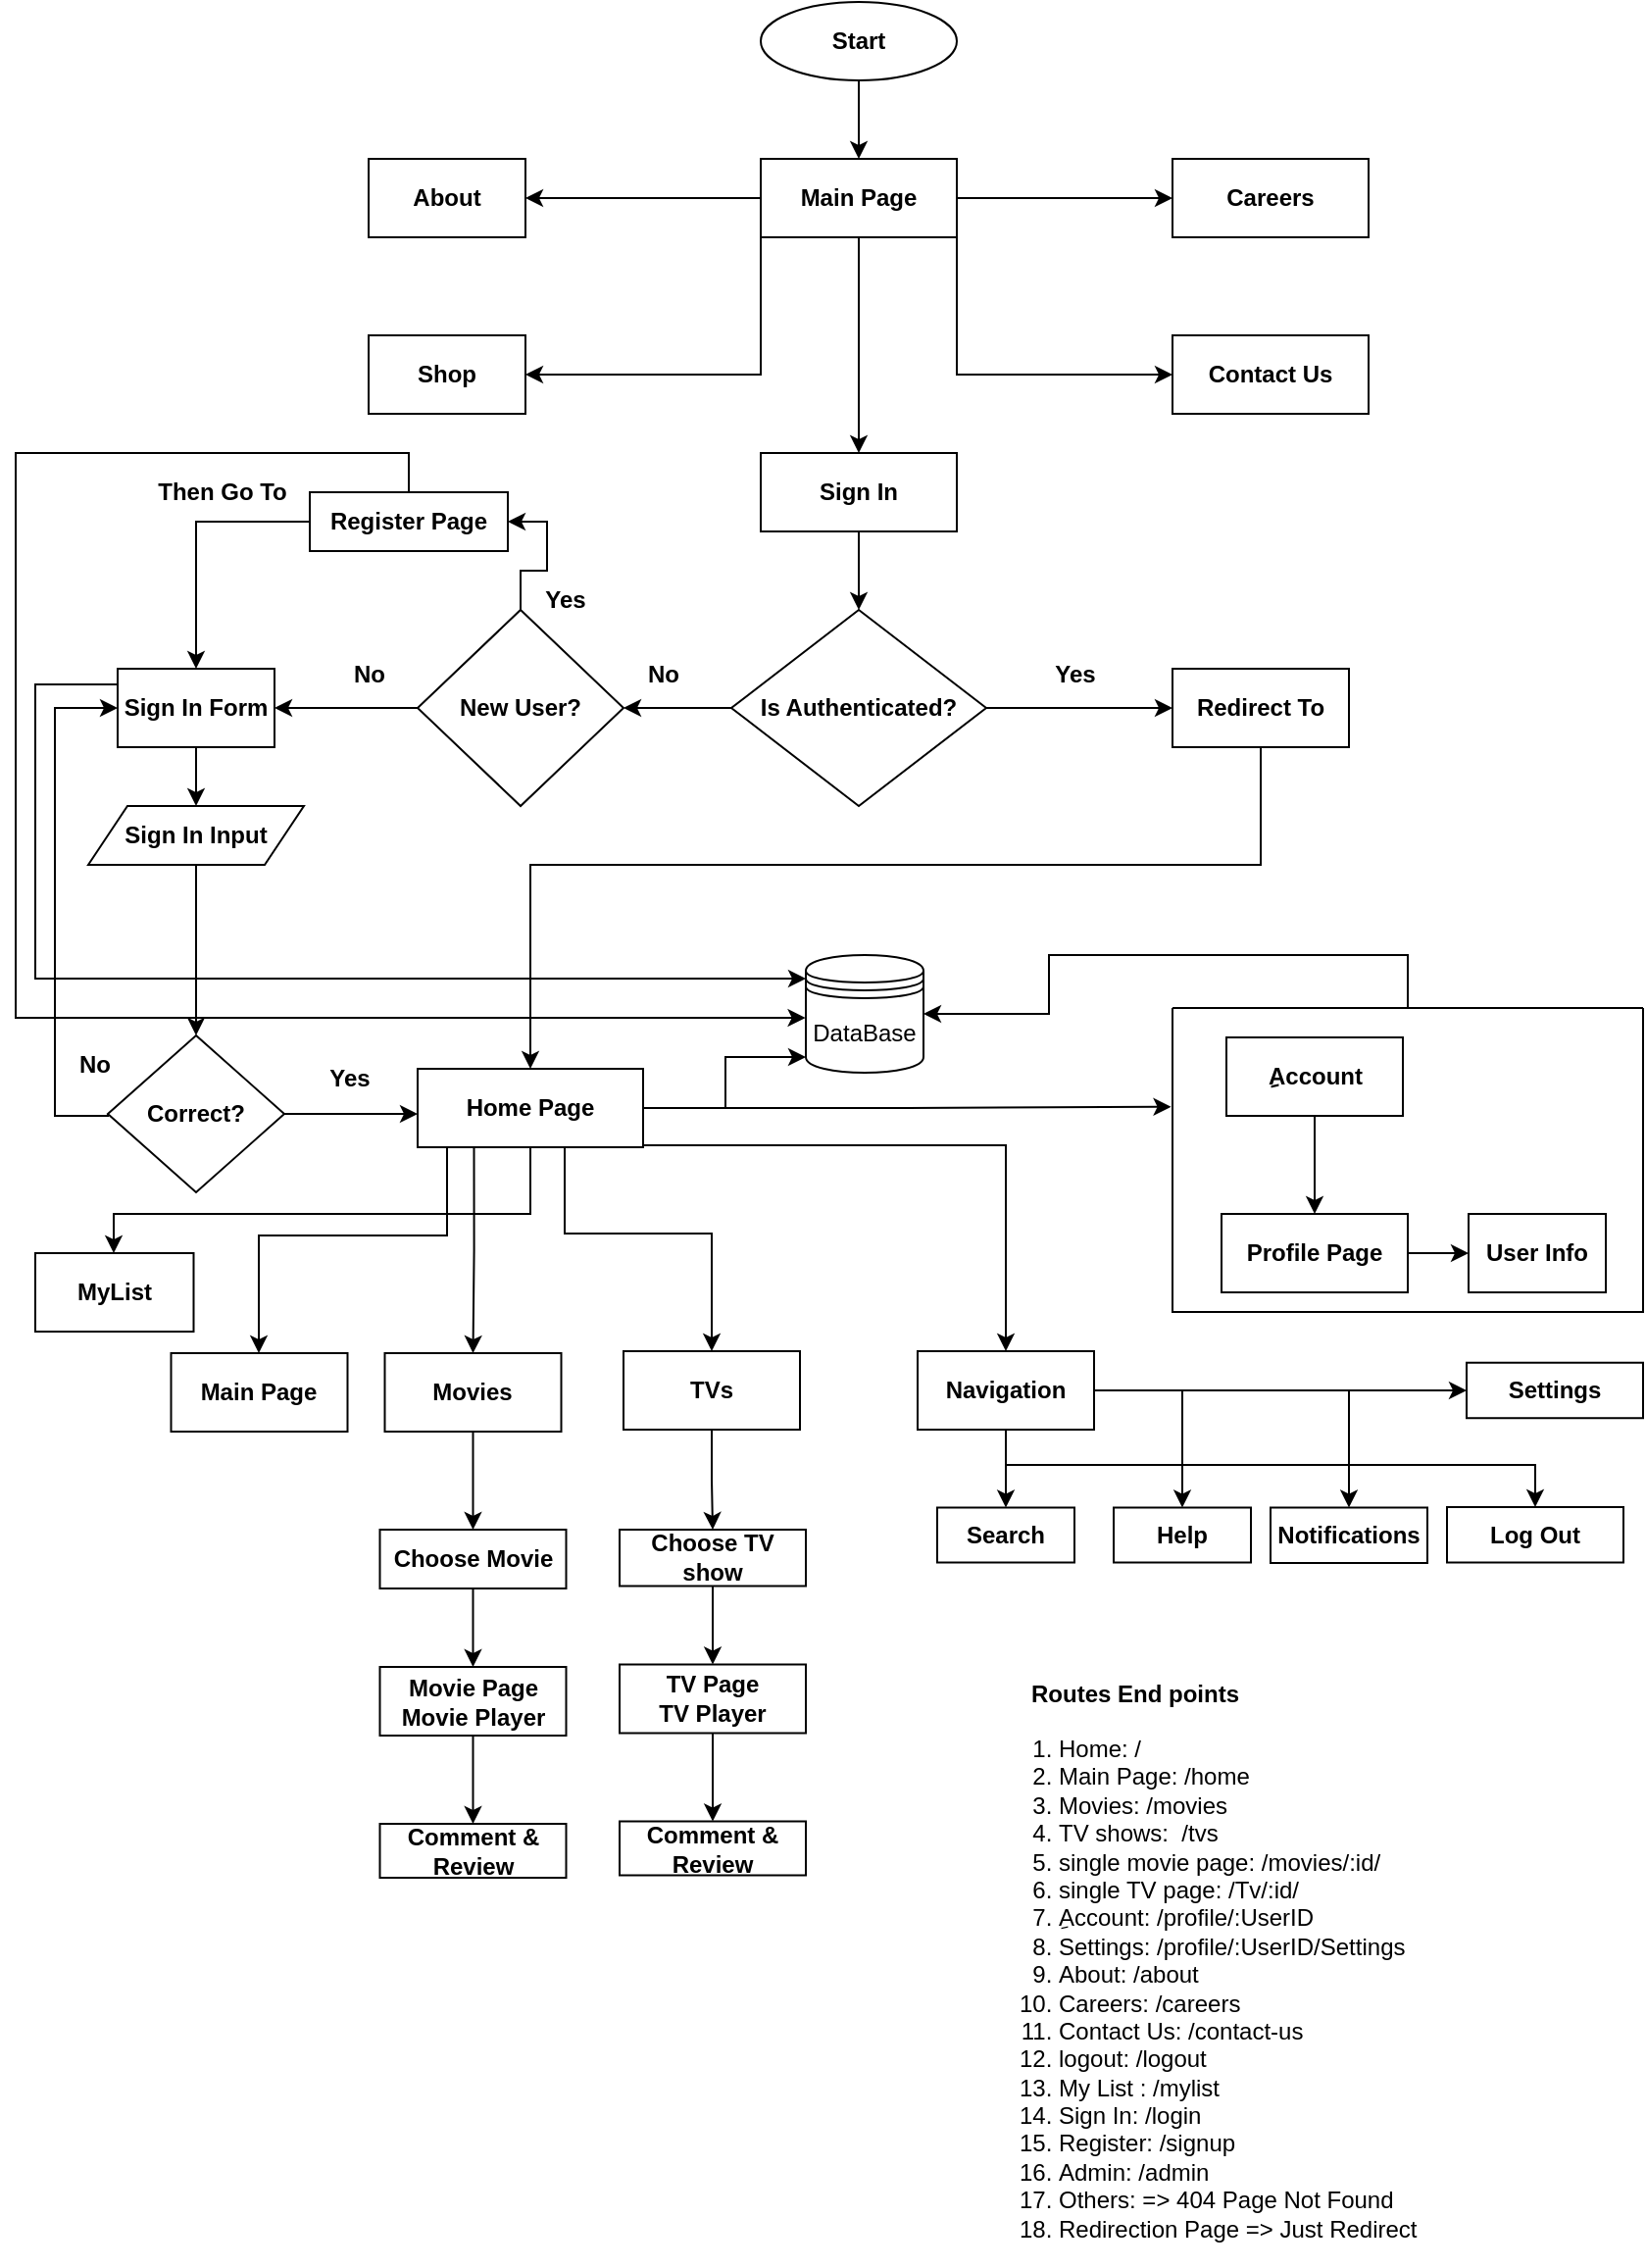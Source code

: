 <mxfile version="21.3.2" type="device">
  <diagram name="Page-1" id="TOrYHGLQ5CXV1Gk4iWPr">
    <mxGraphModel dx="1167" dy="646" grid="1" gridSize="10" guides="1" tooltips="1" connect="1" arrows="1" fold="1" page="1" pageScale="1" pageWidth="850" pageHeight="1100" math="0" shadow="0">
      <root>
        <mxCell id="0" />
        <mxCell id="1" parent="0" />
        <mxCell id="c9eRGcjYrysxxObOUBU8-6" style="edgeStyle=orthogonalEdgeStyle;rounded=0;orthogonalLoop=1;jettySize=auto;html=1;entryX=0.5;entryY=0;entryDx=0;entryDy=0;" edge="1" parent="1" source="c9eRGcjYrysxxObOUBU8-2" target="c9eRGcjYrysxxObOUBU8-4">
          <mxGeometry relative="1" as="geometry" />
        </mxCell>
        <mxCell id="c9eRGcjYrysxxObOUBU8-2" value="&lt;b&gt;Start&lt;/b&gt;" style="ellipse;whiteSpace=wrap;html=1;" vertex="1" parent="1">
          <mxGeometry x="390" y="42" width="100" height="40" as="geometry" />
        </mxCell>
        <mxCell id="c9eRGcjYrysxxObOUBU8-12" style="edgeStyle=orthogonalEdgeStyle;rounded=0;orthogonalLoop=1;jettySize=auto;html=1;entryX=1;entryY=0.5;entryDx=0;entryDy=0;" edge="1" parent="1" source="c9eRGcjYrysxxObOUBU8-4" target="c9eRGcjYrysxxObOUBU8-8">
          <mxGeometry relative="1" as="geometry" />
        </mxCell>
        <mxCell id="c9eRGcjYrysxxObOUBU8-13" style="edgeStyle=orthogonalEdgeStyle;rounded=0;orthogonalLoop=1;jettySize=auto;html=1;" edge="1" parent="1" source="c9eRGcjYrysxxObOUBU8-4" target="c9eRGcjYrysxxObOUBU8-9">
          <mxGeometry relative="1" as="geometry" />
        </mxCell>
        <mxCell id="c9eRGcjYrysxxObOUBU8-14" style="edgeStyle=orthogonalEdgeStyle;rounded=0;orthogonalLoop=1;jettySize=auto;html=1;exitX=0;exitY=1;exitDx=0;exitDy=0;entryX=1;entryY=0.5;entryDx=0;entryDy=0;" edge="1" parent="1" source="c9eRGcjYrysxxObOUBU8-4" target="c9eRGcjYrysxxObOUBU8-10">
          <mxGeometry relative="1" as="geometry" />
        </mxCell>
        <mxCell id="c9eRGcjYrysxxObOUBU8-15" style="edgeStyle=orthogonalEdgeStyle;rounded=0;orthogonalLoop=1;jettySize=auto;html=1;exitX=1;exitY=1;exitDx=0;exitDy=0;entryX=0;entryY=0.5;entryDx=0;entryDy=0;" edge="1" parent="1" source="c9eRGcjYrysxxObOUBU8-4" target="c9eRGcjYrysxxObOUBU8-11">
          <mxGeometry relative="1" as="geometry" />
        </mxCell>
        <mxCell id="c9eRGcjYrysxxObOUBU8-17" style="edgeStyle=orthogonalEdgeStyle;rounded=0;orthogonalLoop=1;jettySize=auto;html=1;entryX=0.5;entryY=0;entryDx=0;entryDy=0;" edge="1" parent="1" source="c9eRGcjYrysxxObOUBU8-4" target="c9eRGcjYrysxxObOUBU8-16">
          <mxGeometry relative="1" as="geometry" />
        </mxCell>
        <mxCell id="c9eRGcjYrysxxObOUBU8-4" value="&lt;b&gt;Main Page&lt;/b&gt;" style="rounded=0;whiteSpace=wrap;html=1;" vertex="1" parent="1">
          <mxGeometry x="390" y="122" width="100" height="40" as="geometry" />
        </mxCell>
        <mxCell id="c9eRGcjYrysxxObOUBU8-8" value="&lt;b&gt;About&lt;/b&gt;" style="rounded=0;whiteSpace=wrap;html=1;" vertex="1" parent="1">
          <mxGeometry x="190" y="122" width="80" height="40" as="geometry" />
        </mxCell>
        <mxCell id="c9eRGcjYrysxxObOUBU8-9" value="&lt;b&gt;Careers&lt;/b&gt;" style="rounded=0;whiteSpace=wrap;html=1;" vertex="1" parent="1">
          <mxGeometry x="600" y="122" width="100" height="40" as="geometry" />
        </mxCell>
        <mxCell id="c9eRGcjYrysxxObOUBU8-10" value="&lt;b&gt;Shop&lt;/b&gt;" style="rounded=0;whiteSpace=wrap;html=1;" vertex="1" parent="1">
          <mxGeometry x="190" y="212" width="80" height="40" as="geometry" />
        </mxCell>
        <mxCell id="c9eRGcjYrysxxObOUBU8-11" value="&lt;b&gt;Contact Us&lt;/b&gt;" style="rounded=0;whiteSpace=wrap;html=1;" vertex="1" parent="1">
          <mxGeometry x="600" y="212" width="100" height="40" as="geometry" />
        </mxCell>
        <mxCell id="c9eRGcjYrysxxObOUBU8-19" value="" style="edgeStyle=orthogonalEdgeStyle;rounded=0;orthogonalLoop=1;jettySize=auto;html=1;" edge="1" parent="1" source="c9eRGcjYrysxxObOUBU8-16" target="c9eRGcjYrysxxObOUBU8-18">
          <mxGeometry relative="1" as="geometry" />
        </mxCell>
        <mxCell id="c9eRGcjYrysxxObOUBU8-16" value="&lt;b&gt;Sign In&lt;/b&gt;" style="rounded=0;whiteSpace=wrap;html=1;" vertex="1" parent="1">
          <mxGeometry x="390" y="272" width="100" height="40" as="geometry" />
        </mxCell>
        <mxCell id="c9eRGcjYrysxxObOUBU8-21" style="edgeStyle=orthogonalEdgeStyle;rounded=0;orthogonalLoop=1;jettySize=auto;html=1;entryX=0;entryY=0.5;entryDx=0;entryDy=0;" edge="1" parent="1" source="c9eRGcjYrysxxObOUBU8-18" target="c9eRGcjYrysxxObOUBU8-20">
          <mxGeometry relative="1" as="geometry" />
        </mxCell>
        <mxCell id="c9eRGcjYrysxxObOUBU8-41" style="edgeStyle=orthogonalEdgeStyle;rounded=0;orthogonalLoop=1;jettySize=auto;html=1;entryX=1;entryY=0.5;entryDx=0;entryDy=0;" edge="1" parent="1" source="c9eRGcjYrysxxObOUBU8-18" target="c9eRGcjYrysxxObOUBU8-26">
          <mxGeometry relative="1" as="geometry" />
        </mxCell>
        <mxCell id="c9eRGcjYrysxxObOUBU8-18" value="&lt;b&gt;Is Authenticated?&lt;/b&gt;" style="rhombus;whiteSpace=wrap;html=1;" vertex="1" parent="1">
          <mxGeometry x="375" y="352" width="130" height="100" as="geometry" />
        </mxCell>
        <mxCell id="c9eRGcjYrysxxObOUBU8-24" style="edgeStyle=orthogonalEdgeStyle;rounded=0;orthogonalLoop=1;jettySize=auto;html=1;entryX=0.5;entryY=0;entryDx=0;entryDy=0;" edge="1" parent="1" source="c9eRGcjYrysxxObOUBU8-20" target="c9eRGcjYrysxxObOUBU8-44">
          <mxGeometry relative="1" as="geometry">
            <mxPoint x="645.0" y="472" as="targetPoint" />
            <Array as="points">
              <mxPoint x="645" y="482" />
              <mxPoint x="272" y="482" />
            </Array>
          </mxGeometry>
        </mxCell>
        <mxCell id="c9eRGcjYrysxxObOUBU8-20" value="&lt;b&gt;Redirect To&lt;/b&gt;" style="rounded=0;whiteSpace=wrap;html=1;" vertex="1" parent="1">
          <mxGeometry x="600" y="382" width="90" height="40" as="geometry" />
        </mxCell>
        <mxCell id="c9eRGcjYrysxxObOUBU8-22" value="&lt;b&gt;Yes&lt;/b&gt;" style="text;html=1;align=center;verticalAlign=middle;resizable=0;points=[];autosize=1;strokeColor=none;fillColor=none;" vertex="1" parent="1">
          <mxGeometry x="530" y="370" width="40" height="30" as="geometry" />
        </mxCell>
        <mxCell id="c9eRGcjYrysxxObOUBU8-30" value="" style="edgeStyle=orthogonalEdgeStyle;rounded=0;orthogonalLoop=1;jettySize=auto;html=1;" edge="1" parent="1" source="c9eRGcjYrysxxObOUBU8-26" target="c9eRGcjYrysxxObOUBU8-29">
          <mxGeometry relative="1" as="geometry" />
        </mxCell>
        <mxCell id="c9eRGcjYrysxxObOUBU8-49" style="edgeStyle=orthogonalEdgeStyle;rounded=0;orthogonalLoop=1;jettySize=auto;html=1;entryX=1;entryY=0.5;entryDx=0;entryDy=0;" edge="1" parent="1" source="c9eRGcjYrysxxObOUBU8-26" target="c9eRGcjYrysxxObOUBU8-48">
          <mxGeometry relative="1" as="geometry" />
        </mxCell>
        <mxCell id="c9eRGcjYrysxxObOUBU8-26" value="&lt;b&gt;New User?&lt;/b&gt;" style="rhombus;whiteSpace=wrap;html=1;" vertex="1" parent="1">
          <mxGeometry x="215" y="352" width="105" height="100" as="geometry" />
        </mxCell>
        <mxCell id="c9eRGcjYrysxxObOUBU8-28" value="&lt;b&gt;No&lt;/b&gt;" style="text;html=1;align=center;verticalAlign=middle;resizable=0;points=[];autosize=1;strokeColor=none;fillColor=none;" vertex="1" parent="1">
          <mxGeometry x="320" y="370" width="40" height="30" as="geometry" />
        </mxCell>
        <mxCell id="c9eRGcjYrysxxObOUBU8-35" style="edgeStyle=orthogonalEdgeStyle;rounded=0;orthogonalLoop=1;jettySize=auto;html=1;entryX=0.5;entryY=0;entryDx=0;entryDy=0;" edge="1" parent="1" source="c9eRGcjYrysxxObOUBU8-29" target="c9eRGcjYrysxxObOUBU8-32">
          <mxGeometry relative="1" as="geometry" />
        </mxCell>
        <mxCell id="c9eRGcjYrysxxObOUBU8-105" style="edgeStyle=orthogonalEdgeStyle;rounded=0;orthogonalLoop=1;jettySize=auto;html=1;exitX=0;exitY=0;exitDx=0;exitDy=0;" edge="1" parent="1" source="c9eRGcjYrysxxObOUBU8-29" target="c9eRGcjYrysxxObOUBU8-97">
          <mxGeometry relative="1" as="geometry">
            <Array as="points">
              <mxPoint x="62" y="390" />
              <mxPoint x="20" y="390" />
              <mxPoint x="20" y="540" />
            </Array>
          </mxGeometry>
        </mxCell>
        <mxCell id="c9eRGcjYrysxxObOUBU8-29" value="&lt;b&gt;Sign In Form&lt;/b&gt;" style="whiteSpace=wrap;html=1;" vertex="1" parent="1">
          <mxGeometry x="62" y="382" width="80" height="40" as="geometry" />
        </mxCell>
        <mxCell id="c9eRGcjYrysxxObOUBU8-31" value="&lt;b&gt;No&lt;/b&gt;" style="text;html=1;align=center;verticalAlign=middle;resizable=0;points=[];autosize=1;strokeColor=none;fillColor=none;" vertex="1" parent="1">
          <mxGeometry x="170" y="370" width="40" height="30" as="geometry" />
        </mxCell>
        <mxCell id="c9eRGcjYrysxxObOUBU8-39" value="" style="edgeStyle=orthogonalEdgeStyle;rounded=0;orthogonalLoop=1;jettySize=auto;html=1;exitX=0.5;exitY=1;exitDx=0;exitDy=0;" edge="1" parent="1" source="c9eRGcjYrysxxObOUBU8-32" target="c9eRGcjYrysxxObOUBU8-38">
          <mxGeometry relative="1" as="geometry">
            <mxPoint x="102" y="510" as="sourcePoint" />
          </mxGeometry>
        </mxCell>
        <mxCell id="c9eRGcjYrysxxObOUBU8-32" value="&lt;b&gt;Sign In Input&lt;/b&gt;" style="shape=parallelogram;perimeter=parallelogramPerimeter;whiteSpace=wrap;html=1;fixedSize=1;" vertex="1" parent="1">
          <mxGeometry x="47" y="452" width="110" height="30" as="geometry" />
        </mxCell>
        <mxCell id="c9eRGcjYrysxxObOUBU8-42" style="edgeStyle=orthogonalEdgeStyle;rounded=0;orthogonalLoop=1;jettySize=auto;html=1;entryX=0;entryY=0.5;entryDx=0;entryDy=0;exitX=0;exitY=0.5;exitDx=0;exitDy=0;" edge="1" parent="1" source="c9eRGcjYrysxxObOUBU8-38" target="c9eRGcjYrysxxObOUBU8-29">
          <mxGeometry relative="1" as="geometry">
            <Array as="points">
              <mxPoint x="30" y="610" />
              <mxPoint x="30" y="402" />
            </Array>
          </mxGeometry>
        </mxCell>
        <mxCell id="c9eRGcjYrysxxObOUBU8-45" value="" style="edgeStyle=orthogonalEdgeStyle;rounded=0;orthogonalLoop=1;jettySize=auto;html=1;" edge="1" parent="1">
          <mxGeometry relative="1" as="geometry">
            <mxPoint x="147" y="609" as="sourcePoint" />
            <mxPoint x="215" y="609.0" as="targetPoint" />
          </mxGeometry>
        </mxCell>
        <mxCell id="c9eRGcjYrysxxObOUBU8-38" value="&lt;b&gt;Correct?&lt;/b&gt;" style="rhombus;whiteSpace=wrap;html=1;" vertex="1" parent="1">
          <mxGeometry x="57" y="569" width="90" height="80" as="geometry" />
        </mxCell>
        <mxCell id="c9eRGcjYrysxxObOUBU8-43" value="&lt;b&gt;No&lt;/b&gt;" style="text;html=1;align=center;verticalAlign=middle;resizable=0;points=[];autosize=1;strokeColor=none;fillColor=none;" vertex="1" parent="1">
          <mxGeometry x="30" y="569" width="40" height="30" as="geometry" />
        </mxCell>
        <mxCell id="c9eRGcjYrysxxObOUBU8-54" value="" style="edgeStyle=orthogonalEdgeStyle;rounded=0;orthogonalLoop=1;jettySize=auto;html=1;" edge="1" parent="1" source="c9eRGcjYrysxxObOUBU8-44" target="c9eRGcjYrysxxObOUBU8-53">
          <mxGeometry relative="1" as="geometry">
            <Array as="points">
              <mxPoint x="230" y="671" />
              <mxPoint x="134" y="671" />
            </Array>
          </mxGeometry>
        </mxCell>
        <mxCell id="c9eRGcjYrysxxObOUBU8-56" style="edgeStyle=orthogonalEdgeStyle;rounded=0;orthogonalLoop=1;jettySize=auto;html=1;entryX=0.5;entryY=0;entryDx=0;entryDy=0;exitX=0.25;exitY=1;exitDx=0;exitDy=0;" edge="1" parent="1" source="c9eRGcjYrysxxObOUBU8-44" target="c9eRGcjYrysxxObOUBU8-55">
          <mxGeometry relative="1" as="geometry">
            <mxPoint x="243" y="631" as="sourcePoint" />
          </mxGeometry>
        </mxCell>
        <mxCell id="c9eRGcjYrysxxObOUBU8-58" style="edgeStyle=orthogonalEdgeStyle;rounded=0;orthogonalLoop=1;jettySize=auto;html=1;entryX=0.5;entryY=0;entryDx=0;entryDy=0;exitX=0.667;exitY=1;exitDx=0;exitDy=0;exitPerimeter=0;" edge="1" parent="1" source="c9eRGcjYrysxxObOUBU8-44" target="c9eRGcjYrysxxObOUBU8-57">
          <mxGeometry relative="1" as="geometry">
            <Array as="points">
              <mxPoint x="290" y="625" />
              <mxPoint x="290" y="670" />
              <mxPoint x="365" y="670" />
            </Array>
          </mxGeometry>
        </mxCell>
        <mxCell id="c9eRGcjYrysxxObOUBU8-73" style="edgeStyle=orthogonalEdgeStyle;rounded=0;orthogonalLoop=1;jettySize=auto;html=1;entryX=-0.003;entryY=0.325;entryDx=0;entryDy=0;entryPerimeter=0;" edge="1" parent="1" source="c9eRGcjYrysxxObOUBU8-44" target="c9eRGcjYrysxxObOUBU8-84">
          <mxGeometry relative="1" as="geometry">
            <mxPoint x="590" y="605" as="targetPoint" />
          </mxGeometry>
        </mxCell>
        <mxCell id="c9eRGcjYrysxxObOUBU8-88" style="edgeStyle=orthogonalEdgeStyle;rounded=0;orthogonalLoop=1;jettySize=auto;html=1;exitX=1;exitY=1;exitDx=0;exitDy=0;entryX=0.5;entryY=0;entryDx=0;entryDy=0;" edge="1" parent="1" source="c9eRGcjYrysxxObOUBU8-44" target="c9eRGcjYrysxxObOUBU8-81">
          <mxGeometry relative="1" as="geometry">
            <Array as="points">
              <mxPoint x="515" y="625" />
            </Array>
          </mxGeometry>
        </mxCell>
        <mxCell id="c9eRGcjYrysxxObOUBU8-99" style="edgeStyle=orthogonalEdgeStyle;rounded=0;orthogonalLoop=1;jettySize=auto;html=1;" edge="1" parent="1" source="c9eRGcjYrysxxObOUBU8-44" target="c9eRGcjYrysxxObOUBU8-97">
          <mxGeometry relative="1" as="geometry">
            <Array as="points">
              <mxPoint x="372" y="606" />
              <mxPoint x="372" y="580" />
            </Array>
          </mxGeometry>
        </mxCell>
        <mxCell id="c9eRGcjYrysxxObOUBU8-111" style="edgeStyle=orthogonalEdgeStyle;rounded=0;orthogonalLoop=1;jettySize=auto;html=1;" edge="1" parent="1" source="c9eRGcjYrysxxObOUBU8-44" target="c9eRGcjYrysxxObOUBU8-110">
          <mxGeometry relative="1" as="geometry">
            <Array as="points">
              <mxPoint x="273" y="660" />
              <mxPoint x="60" y="660" />
            </Array>
          </mxGeometry>
        </mxCell>
        <mxCell id="c9eRGcjYrysxxObOUBU8-44" value="&lt;b&gt;Home Page&lt;/b&gt;" style="whiteSpace=wrap;html=1;" vertex="1" parent="1">
          <mxGeometry x="215" y="586" width="115" height="40" as="geometry" />
        </mxCell>
        <mxCell id="c9eRGcjYrysxxObOUBU8-46" value="&lt;b&gt;Yes&lt;/b&gt;" style="text;html=1;align=center;verticalAlign=middle;resizable=0;points=[];autosize=1;strokeColor=none;fillColor=none;" vertex="1" parent="1">
          <mxGeometry x="160" y="576" width="40" height="30" as="geometry" />
        </mxCell>
        <mxCell id="c9eRGcjYrysxxObOUBU8-51" style="edgeStyle=orthogonalEdgeStyle;rounded=0;orthogonalLoop=1;jettySize=auto;html=1;entryX=0.5;entryY=0;entryDx=0;entryDy=0;" edge="1" parent="1" source="c9eRGcjYrysxxObOUBU8-48" target="c9eRGcjYrysxxObOUBU8-29">
          <mxGeometry relative="1" as="geometry" />
        </mxCell>
        <mxCell id="c9eRGcjYrysxxObOUBU8-104" style="edgeStyle=orthogonalEdgeStyle;rounded=0;orthogonalLoop=1;jettySize=auto;html=1;exitX=0.5;exitY=0;exitDx=0;exitDy=0;entryX=-0.003;entryY=0.545;entryDx=0;entryDy=0;entryPerimeter=0;" edge="1" parent="1" source="c9eRGcjYrysxxObOUBU8-48" target="c9eRGcjYrysxxObOUBU8-97">
          <mxGeometry relative="1" as="geometry">
            <Array as="points">
              <mxPoint x="210" y="272" />
              <mxPoint x="10" y="272" />
              <mxPoint x="10" y="560" />
              <mxPoint x="413" y="560" />
            </Array>
          </mxGeometry>
        </mxCell>
        <mxCell id="c9eRGcjYrysxxObOUBU8-48" value="&lt;b&gt;Register Page&lt;/b&gt;" style="rounded=0;whiteSpace=wrap;html=1;" vertex="1" parent="1">
          <mxGeometry x="160" y="292" width="101" height="30" as="geometry" />
        </mxCell>
        <mxCell id="c9eRGcjYrysxxObOUBU8-50" value="&lt;b&gt;Yes&lt;/b&gt;" style="text;html=1;align=center;verticalAlign=middle;resizable=0;points=[];autosize=1;strokeColor=none;fillColor=none;" vertex="1" parent="1">
          <mxGeometry x="270" y="332" width="40" height="30" as="geometry" />
        </mxCell>
        <mxCell id="c9eRGcjYrysxxObOUBU8-52" value="&lt;b&gt;Then Go To&lt;/b&gt;" style="text;html=1;align=center;verticalAlign=middle;resizable=0;points=[];autosize=1;strokeColor=none;fillColor=none;" vertex="1" parent="1">
          <mxGeometry x="70" y="277" width="90" height="30" as="geometry" />
        </mxCell>
        <mxCell id="c9eRGcjYrysxxObOUBU8-53" value="&lt;b&gt;Main Page&lt;/b&gt;" style="whiteSpace=wrap;html=1;" vertex="1" parent="1">
          <mxGeometry x="89.25" y="731" width="90" height="40" as="geometry" />
        </mxCell>
        <mxCell id="c9eRGcjYrysxxObOUBU8-60" value="" style="edgeStyle=orthogonalEdgeStyle;rounded=0;orthogonalLoop=1;jettySize=auto;html=1;" edge="1" parent="1" source="c9eRGcjYrysxxObOUBU8-55" target="c9eRGcjYrysxxObOUBU8-59">
          <mxGeometry relative="1" as="geometry" />
        </mxCell>
        <mxCell id="c9eRGcjYrysxxObOUBU8-55" value="&lt;b&gt;Movies&lt;/b&gt;" style="whiteSpace=wrap;html=1;" vertex="1" parent="1">
          <mxGeometry x="198.25" y="731" width="90" height="40" as="geometry" />
        </mxCell>
        <mxCell id="c9eRGcjYrysxxObOUBU8-71" style="edgeStyle=orthogonalEdgeStyle;rounded=0;orthogonalLoop=1;jettySize=auto;html=1;entryX=0.5;entryY=0;entryDx=0;entryDy=0;" edge="1" parent="1" source="c9eRGcjYrysxxObOUBU8-57" target="c9eRGcjYrysxxObOUBU8-67">
          <mxGeometry relative="1" as="geometry" />
        </mxCell>
        <mxCell id="c9eRGcjYrysxxObOUBU8-57" value="&lt;b&gt;TVs&lt;/b&gt;" style="whiteSpace=wrap;html=1;" vertex="1" parent="1">
          <mxGeometry x="320" y="730" width="90" height="40" as="geometry" />
        </mxCell>
        <mxCell id="c9eRGcjYrysxxObOUBU8-62" value="" style="edgeStyle=orthogonalEdgeStyle;rounded=0;orthogonalLoop=1;jettySize=auto;html=1;" edge="1" parent="1" source="c9eRGcjYrysxxObOUBU8-59" target="c9eRGcjYrysxxObOUBU8-61">
          <mxGeometry relative="1" as="geometry" />
        </mxCell>
        <mxCell id="c9eRGcjYrysxxObOUBU8-59" value="&lt;b&gt;Choose Movie&lt;/b&gt;" style="whiteSpace=wrap;html=1;" vertex="1" parent="1">
          <mxGeometry x="195.75" y="821" width="95" height="30" as="geometry" />
        </mxCell>
        <mxCell id="c9eRGcjYrysxxObOUBU8-64" value="" style="edgeStyle=orthogonalEdgeStyle;rounded=0;orthogonalLoop=1;jettySize=auto;html=1;" edge="1" parent="1" source="c9eRGcjYrysxxObOUBU8-61" target="c9eRGcjYrysxxObOUBU8-63">
          <mxGeometry relative="1" as="geometry" />
        </mxCell>
        <mxCell id="c9eRGcjYrysxxObOUBU8-61" value="&lt;b&gt;Movie Page&lt;br&gt;Movie Player&lt;/b&gt;" style="whiteSpace=wrap;html=1;" vertex="1" parent="1">
          <mxGeometry x="195.75" y="891" width="95" height="35" as="geometry" />
        </mxCell>
        <mxCell id="c9eRGcjYrysxxObOUBU8-63" value="&lt;b&gt;Comment &amp;amp; Review&lt;/b&gt;" style="whiteSpace=wrap;html=1;" vertex="1" parent="1">
          <mxGeometry x="195.75" y="971" width="95" height="27.5" as="geometry" />
        </mxCell>
        <mxCell id="c9eRGcjYrysxxObOUBU8-66" value="" style="edgeStyle=orthogonalEdgeStyle;rounded=0;orthogonalLoop=1;jettySize=auto;html=1;" edge="1" parent="1" source="c9eRGcjYrysxxObOUBU8-67" target="c9eRGcjYrysxxObOUBU8-69">
          <mxGeometry relative="1" as="geometry" />
        </mxCell>
        <mxCell id="c9eRGcjYrysxxObOUBU8-67" value="&lt;b&gt;Choose TV show&lt;/b&gt;" style="whiteSpace=wrap;html=1;" vertex="1" parent="1">
          <mxGeometry x="318" y="821" width="95" height="28.75" as="geometry" />
        </mxCell>
        <mxCell id="c9eRGcjYrysxxObOUBU8-68" value="" style="edgeStyle=orthogonalEdgeStyle;rounded=0;orthogonalLoop=1;jettySize=auto;html=1;" edge="1" parent="1" source="c9eRGcjYrysxxObOUBU8-69" target="c9eRGcjYrysxxObOUBU8-70">
          <mxGeometry relative="1" as="geometry" />
        </mxCell>
        <mxCell id="c9eRGcjYrysxxObOUBU8-69" value="&lt;b&gt;TV Page&lt;br&gt;TV Player&lt;/b&gt;" style="whiteSpace=wrap;html=1;" vertex="1" parent="1">
          <mxGeometry x="318" y="889.75" width="95" height="35" as="geometry" />
        </mxCell>
        <mxCell id="c9eRGcjYrysxxObOUBU8-70" value="&lt;b&gt;Comment &amp;amp; Review&lt;/b&gt;" style="whiteSpace=wrap;html=1;" vertex="1" parent="1">
          <mxGeometry x="318" y="969.75" width="95" height="27.5" as="geometry" />
        </mxCell>
        <mxCell id="c9eRGcjYrysxxObOUBU8-86" style="edgeStyle=orthogonalEdgeStyle;rounded=0;orthogonalLoop=1;jettySize=auto;html=1;" edge="1" parent="1" source="c9eRGcjYrysxxObOUBU8-81" target="c9eRGcjYrysxxObOUBU8-83">
          <mxGeometry relative="1" as="geometry" />
        </mxCell>
        <mxCell id="c9eRGcjYrysxxObOUBU8-90" style="edgeStyle=orthogonalEdgeStyle;rounded=0;orthogonalLoop=1;jettySize=auto;html=1;entryX=0.5;entryY=0;entryDx=0;entryDy=0;" edge="1" parent="1" source="c9eRGcjYrysxxObOUBU8-81" target="c9eRGcjYrysxxObOUBU8-87">
          <mxGeometry relative="1" as="geometry" />
        </mxCell>
        <mxCell id="c9eRGcjYrysxxObOUBU8-92" style="edgeStyle=orthogonalEdgeStyle;rounded=0;orthogonalLoop=1;jettySize=auto;html=1;entryX=0.5;entryY=0;entryDx=0;entryDy=0;" edge="1" parent="1" source="c9eRGcjYrysxxObOUBU8-81" target="c9eRGcjYrysxxObOUBU8-91">
          <mxGeometry relative="1" as="geometry" />
        </mxCell>
        <mxCell id="c9eRGcjYrysxxObOUBU8-95" style="edgeStyle=orthogonalEdgeStyle;rounded=0;orthogonalLoop=1;jettySize=auto;html=1;entryX=0;entryY=0.5;entryDx=0;entryDy=0;" edge="1" parent="1" source="c9eRGcjYrysxxObOUBU8-81" target="c9eRGcjYrysxxObOUBU8-94">
          <mxGeometry relative="1" as="geometry" />
        </mxCell>
        <mxCell id="c9eRGcjYrysxxObOUBU8-96" style="edgeStyle=orthogonalEdgeStyle;rounded=0;orthogonalLoop=1;jettySize=auto;html=1;entryX=0.5;entryY=0;entryDx=0;entryDy=0;" edge="1" parent="1" source="c9eRGcjYrysxxObOUBU8-81" target="c9eRGcjYrysxxObOUBU8-93">
          <mxGeometry relative="1" as="geometry">
            <Array as="points">
              <mxPoint x="515" y="788" />
              <mxPoint x="785" y="788" />
            </Array>
          </mxGeometry>
        </mxCell>
        <mxCell id="c9eRGcjYrysxxObOUBU8-81" value="&lt;b&gt;Navigation&lt;/b&gt;" style="whiteSpace=wrap;html=1;" vertex="1" parent="1">
          <mxGeometry x="470" y="730" width="90" height="40" as="geometry" />
        </mxCell>
        <mxCell id="c9eRGcjYrysxxObOUBU8-83" value="&lt;b&gt;Search&lt;/b&gt;" style="whiteSpace=wrap;html=1;" vertex="1" parent="1">
          <mxGeometry x="480" y="809.75" width="70" height="28" as="geometry" />
        </mxCell>
        <mxCell id="c9eRGcjYrysxxObOUBU8-98" style="edgeStyle=orthogonalEdgeStyle;rounded=0;orthogonalLoop=1;jettySize=auto;html=1;" edge="1" parent="1" source="c9eRGcjYrysxxObOUBU8-84" target="c9eRGcjYrysxxObOUBU8-97">
          <mxGeometry relative="1" as="geometry">
            <Array as="points">
              <mxPoint x="720" y="528" />
              <mxPoint x="537" y="528" />
              <mxPoint x="537" y="558" />
            </Array>
          </mxGeometry>
        </mxCell>
        <mxCell id="c9eRGcjYrysxxObOUBU8-84" value="" style="swimlane;startSize=0;" vertex="1" parent="1">
          <mxGeometry x="600" y="555" width="240" height="155" as="geometry">
            <mxRectangle x="600" y="605" width="50" height="40" as="alternateBounds" />
          </mxGeometry>
        </mxCell>
        <mxCell id="c9eRGcjYrysxxObOUBU8-72" value="&lt;b&gt;ِAccount&lt;/b&gt;" style="whiteSpace=wrap;html=1;" vertex="1" parent="c9eRGcjYrysxxObOUBU8-84">
          <mxGeometry x="27.5" y="15" width="90" height="40" as="geometry" />
        </mxCell>
        <mxCell id="c9eRGcjYrysxxObOUBU8-74" value="&lt;b&gt;Profile Page&lt;/b&gt;" style="whiteSpace=wrap;html=1;" vertex="1" parent="c9eRGcjYrysxxObOUBU8-84">
          <mxGeometry x="25" y="105" width="95" height="40" as="geometry" />
        </mxCell>
        <mxCell id="c9eRGcjYrysxxObOUBU8-75" value="" style="edgeStyle=orthogonalEdgeStyle;rounded=0;orthogonalLoop=1;jettySize=auto;html=1;" edge="1" parent="c9eRGcjYrysxxObOUBU8-84" source="c9eRGcjYrysxxObOUBU8-72" target="c9eRGcjYrysxxObOUBU8-74">
          <mxGeometry relative="1" as="geometry" />
        </mxCell>
        <mxCell id="c9eRGcjYrysxxObOUBU8-76" value="&lt;b&gt;User Info&lt;/b&gt;" style="whiteSpace=wrap;html=1;" vertex="1" parent="c9eRGcjYrysxxObOUBU8-84">
          <mxGeometry x="151" y="105" width="70" height="40" as="geometry" />
        </mxCell>
        <mxCell id="c9eRGcjYrysxxObOUBU8-77" value="" style="edgeStyle=orthogonalEdgeStyle;rounded=0;orthogonalLoop=1;jettySize=auto;html=1;" edge="1" parent="c9eRGcjYrysxxObOUBU8-84" source="c9eRGcjYrysxxObOUBU8-74" target="c9eRGcjYrysxxObOUBU8-76">
          <mxGeometry relative="1" as="geometry" />
        </mxCell>
        <mxCell id="c9eRGcjYrysxxObOUBU8-87" value="&lt;b&gt;Help&lt;/b&gt;" style="whiteSpace=wrap;html=1;" vertex="1" parent="1">
          <mxGeometry x="570" y="809.75" width="70" height="28" as="geometry" />
        </mxCell>
        <mxCell id="c9eRGcjYrysxxObOUBU8-91" value="&lt;b&gt;Notifications&lt;/b&gt;" style="whiteSpace=wrap;html=1;" vertex="1" parent="1">
          <mxGeometry x="650" y="809.75" width="80" height="28.25" as="geometry" />
        </mxCell>
        <mxCell id="c9eRGcjYrysxxObOUBU8-93" value="&lt;b&gt;Log Out&lt;/b&gt;" style="whiteSpace=wrap;html=1;" vertex="1" parent="1">
          <mxGeometry x="740" y="809.5" width="90" height="28.25" as="geometry" />
        </mxCell>
        <mxCell id="c9eRGcjYrysxxObOUBU8-94" value="&lt;b&gt;Settings&lt;/b&gt;" style="whiteSpace=wrap;html=1;" vertex="1" parent="1">
          <mxGeometry x="750" y="735.87" width="90" height="28.25" as="geometry" />
        </mxCell>
        <mxCell id="c9eRGcjYrysxxObOUBU8-97" value="DataBase" style="shape=datastore;whiteSpace=wrap;html=1;" vertex="1" parent="1">
          <mxGeometry x="413" y="528" width="60" height="60" as="geometry" />
        </mxCell>
        <mxCell id="c9eRGcjYrysxxObOUBU8-106" value="&lt;b&gt;Routes End points&lt;/b&gt;" style="text;html=1;strokeColor=none;fillColor=none;align=left;verticalAlign=middle;whiteSpace=wrap;rounded=0;" vertex="1" parent="1">
          <mxGeometry x="526" y="889.75" width="130" height="30" as="geometry" />
        </mxCell>
        <mxCell id="c9eRGcjYrysxxObOUBU8-109" value="&lt;ol&gt;&lt;li&gt;&lt;span style=&quot;border-color: var(--border-color);&quot;&gt;Home: /&lt;/span&gt;&lt;/li&gt;&lt;li&gt;Main Page: /home&lt;/li&gt;&lt;li&gt;Movies: /movies&lt;/li&gt;&lt;li&gt;TV shows:&amp;nbsp; /tvs&lt;/li&gt;&lt;li&gt;single movie page: /movies/:id/&lt;/li&gt;&lt;li&gt;single TV page: /Tv/:id/&lt;/li&gt;&lt;li&gt;ِAccount: /profile/:UserID&lt;/li&gt;&lt;li&gt;Settings: /profile/:UserID/Settings&lt;/li&gt;&lt;li&gt;About: /about&lt;/li&gt;&lt;li&gt;Careers: /careers&lt;/li&gt;&lt;li&gt;Contact Us: /contact-us&lt;/li&gt;&lt;li&gt;logout: /logout&lt;/li&gt;&lt;li&gt;My List : /mylist&lt;/li&gt;&lt;li&gt;Sign In: /login&lt;/li&gt;&lt;li&gt;Register: /signup&lt;/li&gt;&lt;li&gt;Admin: /admin&lt;/li&gt;&lt;li&gt;Others: =&amp;gt; 404 Page Not Found&lt;/li&gt;&lt;li&gt;Redirection Page =&amp;gt; Just Redirect&lt;/li&gt;&lt;/ol&gt;" style="text;html=1;strokeColor=none;fillColor=none;align=left;verticalAlign=middle;whiteSpace=wrap;rounded=0;" vertex="1" parent="1">
          <mxGeometry x="500" y="920" width="270" height="270" as="geometry" />
        </mxCell>
        <mxCell id="c9eRGcjYrysxxObOUBU8-110" value="&lt;b&gt;MyList&lt;/b&gt;" style="whiteSpace=wrap;html=1;" vertex="1" parent="1">
          <mxGeometry x="20" y="680" width="80.75" height="40.01" as="geometry" />
        </mxCell>
      </root>
    </mxGraphModel>
  </diagram>
</mxfile>
